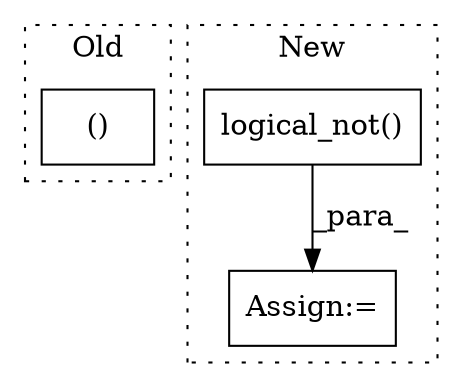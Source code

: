 digraph G {
subgraph cluster0 {
1 [label="()" a="54" s="5838" l="3" shape="box"];
label = "Old";
style="dotted";
}
subgraph cluster1 {
2 [label="logical_not()" a="75" s="5422,5458" l="18,1" shape="box"];
3 [label="Assign:=" a="68" s="5419" l="3" shape="box"];
label = "New";
style="dotted";
}
2 -> 3 [label="_para_"];
}